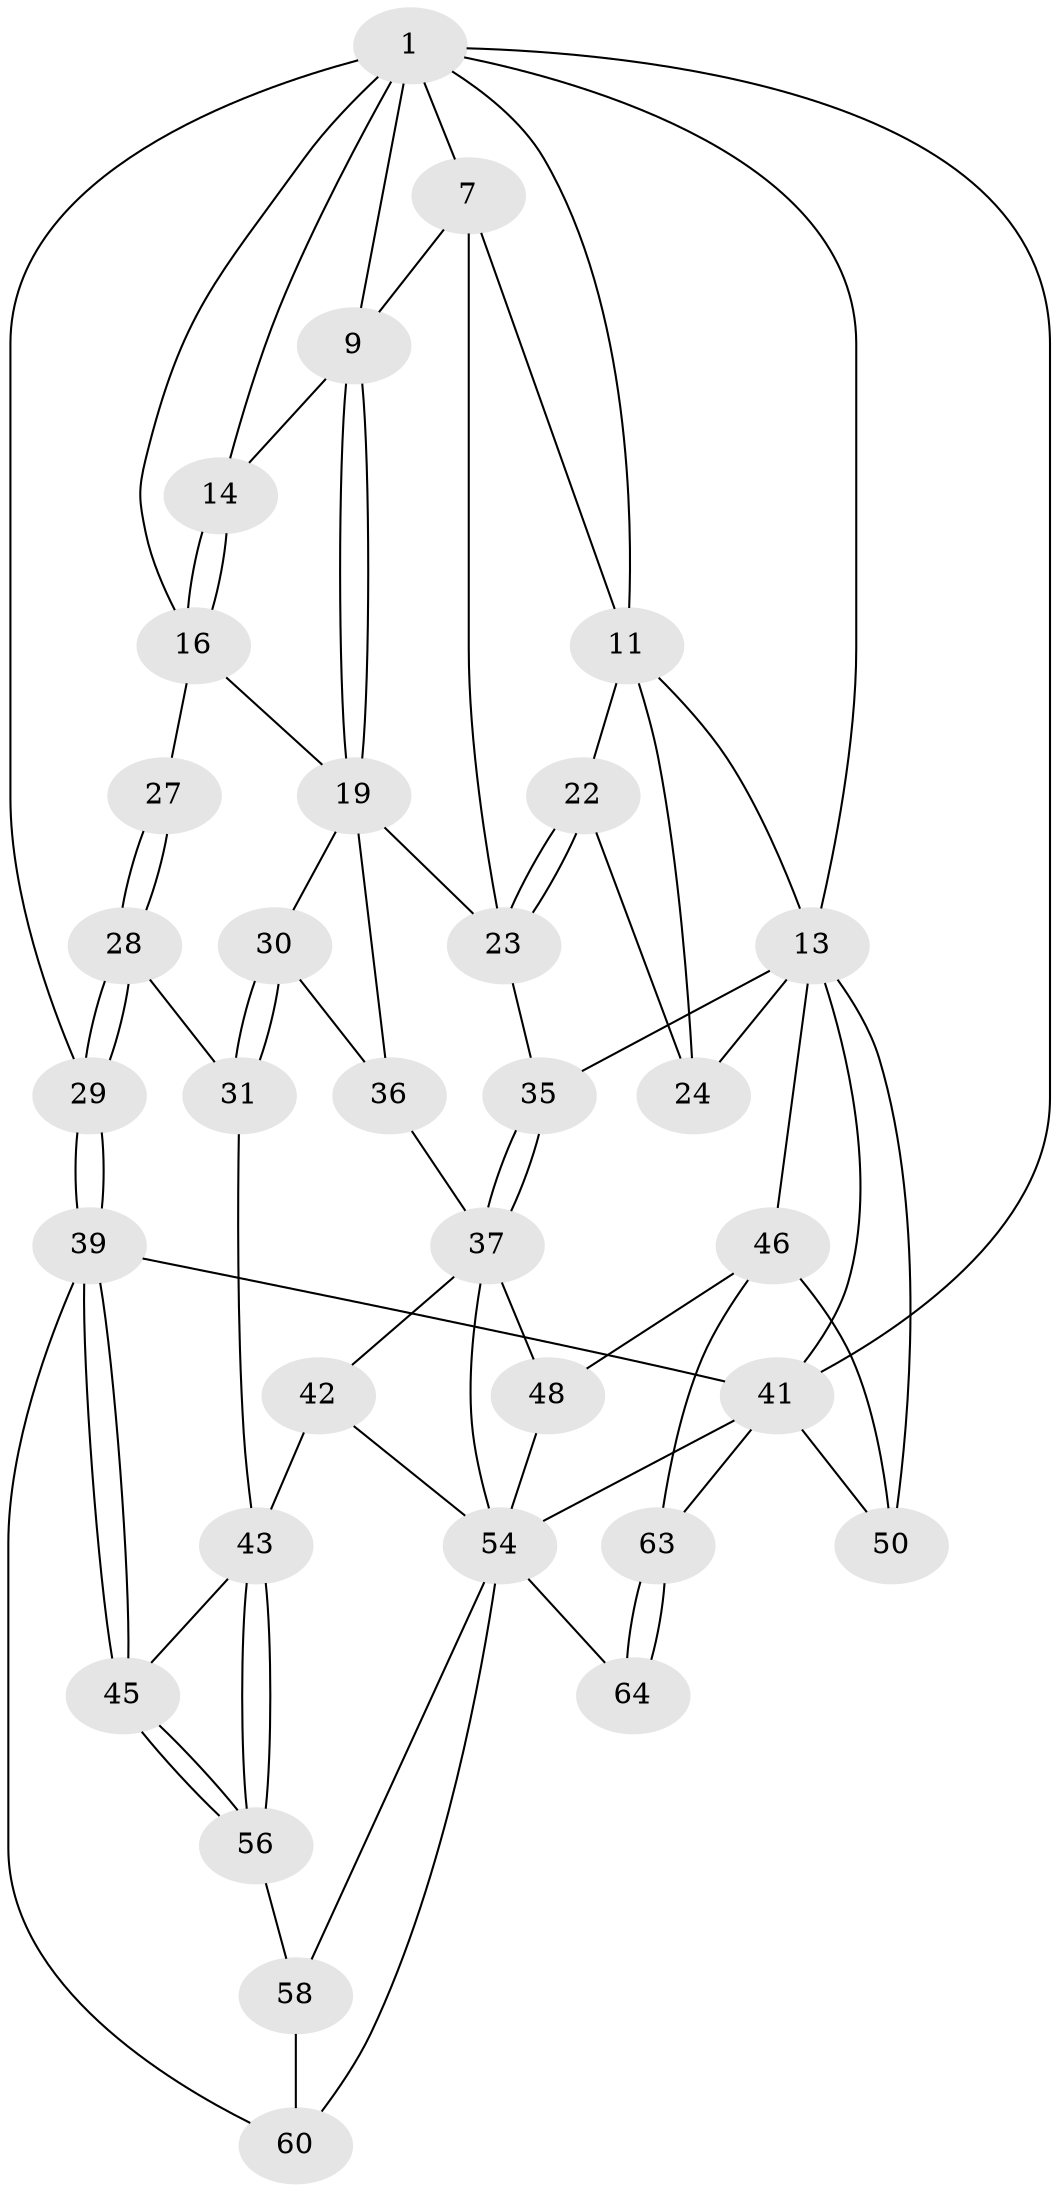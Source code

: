 // original degree distribution, {3: 0.030303030303030304, 5: 0.5757575757575758, 4: 0.21212121212121213, 6: 0.18181818181818182}
// Generated by graph-tools (version 1.1) at 2025/28/03/15/25 16:28:07]
// undirected, 33 vertices, 75 edges
graph export_dot {
graph [start="1"]
  node [color=gray90,style=filled];
  1 [pos="+0.2588805827348748+0",super="+2+6"];
  7 [pos="+0.34739973155943404+0",super="+8"];
  9 [pos="+0.2973249677710004+0.10313174293783589",super="+10"];
  11 [pos="+0.9138147114220407+0",super="+15+12"];
  13 [pos="+1+0",super="+32"];
  14 [pos="+0.11678967717803543+0.1271778763590566"];
  16 [pos="+0.10560380049345369+0.1928076190062168",super="+21+17"];
  19 [pos="+0.2962856405971275+0.10796797390542372",super="+26+20"];
  22 [pos="+0.5580903096251583+0.20706177744906498"];
  23 [pos="+0.5595970551293007+0.27240675107182294",super="+25"];
  24 [pos="+1+0"];
  27 [pos="+0.07484577030939676+0.29091049725957474"];
  28 [pos="+0.06832568432397443+0.34576376410851795"];
  29 [pos="+0+0.3909131704231974"];
  30 [pos="+0.25616972172886016+0.3261631324551474"];
  31 [pos="+0.19095439656197188+0.3943441131092537"];
  35 [pos="+0.6815040402800845+0.34359343693359723"];
  36 [pos="+0.4006152996619529+0.36412979479567104"];
  37 [pos="+0.507973861212601+0.5869055414762656",super="+38+49"];
  39 [pos="+0+0.5678795326525128",super="+40"];
  41 [pos="+0+1",super="+51"];
  42 [pos="+0.2589950858214873+0.601047100458348"];
  43 [pos="+0.2442761835471321+0.5946940351247387",super="+44"];
  45 [pos="+0+0.581026520970538"];
  46 [pos="+0.752574793500611+0.4172672039423262",super="+47"];
  48 [pos="+0.7006493928382493+0.6804525777046952"];
  50 [pos="+1+0.4870522448938136",super="+52"];
  54 [pos="+0.41148461313439255+0.8008620049935073",super="+62+55"];
  56 [pos="+0.07545367974023058+0.6635549109933675"];
  58 [pos="+0.14469194071506267+0.7666556534635947",super="+59"];
  60 [pos="+0.0314439034992866+0.8801768754381637",super="+61"];
  63 [pos="+0.5449706026376353+1"];
  64 [pos="+0.5381681300000422+1"];
  1 -- 29;
  1 -- 41;
  1 -- 13;
  1 -- 14;
  1 -- 11;
  1 -- 7;
  1 -- 9;
  1 -- 16;
  7 -- 11;
  7 -- 9;
  7 -- 23;
  9 -- 19;
  9 -- 19;
  9 -- 14;
  11 -- 22;
  11 -- 24;
  11 -- 13;
  13 -- 41;
  13 -- 50;
  13 -- 35;
  13 -- 24;
  13 -- 46;
  14 -- 16;
  14 -- 16;
  16 -- 27 [weight=2];
  16 -- 19;
  19 -- 36;
  19 -- 30;
  19 -- 23;
  22 -- 23;
  22 -- 23;
  22 -- 24;
  23 -- 35;
  27 -- 28;
  27 -- 28;
  28 -- 29;
  28 -- 29;
  28 -- 31;
  29 -- 39;
  29 -- 39;
  30 -- 31;
  30 -- 31;
  30 -- 36;
  31 -- 43;
  35 -- 37;
  35 -- 37;
  36 -- 37;
  37 -- 42;
  37 -- 48;
  37 -- 54;
  39 -- 45;
  39 -- 45;
  39 -- 41;
  39 -- 60;
  41 -- 63;
  41 -- 54;
  41 -- 50;
  42 -- 43;
  42 -- 54;
  43 -- 56;
  43 -- 56;
  43 -- 45;
  45 -- 56;
  45 -- 56;
  46 -- 50 [weight=2];
  46 -- 48;
  46 -- 63;
  48 -- 54;
  54 -- 64 [weight=2];
  54 -- 58;
  54 -- 60;
  56 -- 58;
  58 -- 60 [weight=2];
  63 -- 64;
  63 -- 64;
}
